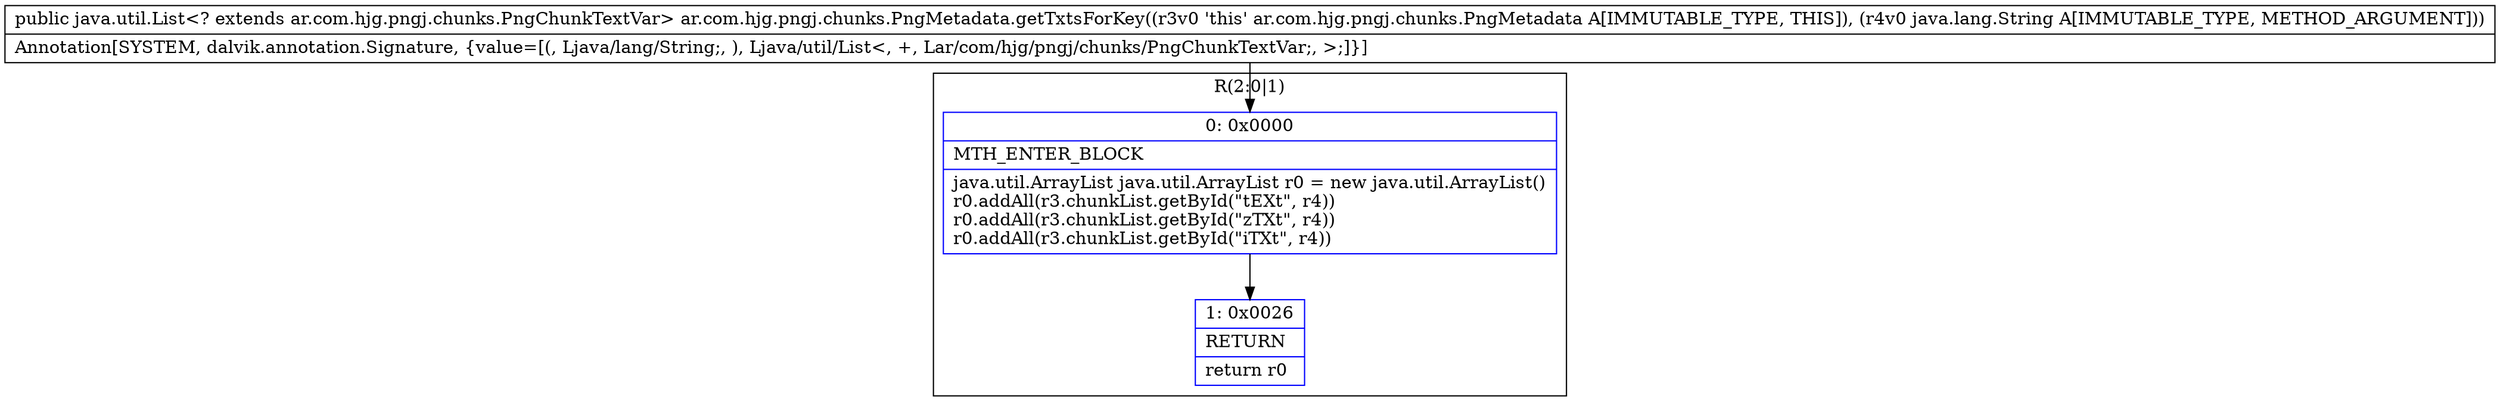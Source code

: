digraph "CFG forar.com.hjg.pngj.chunks.PngMetadata.getTxtsForKey(Ljava\/lang\/String;)Ljava\/util\/List;" {
subgraph cluster_Region_1311751080 {
label = "R(2:0|1)";
node [shape=record,color=blue];
Node_0 [shape=record,label="{0\:\ 0x0000|MTH_ENTER_BLOCK\l|java.util.ArrayList java.util.ArrayList r0 = new java.util.ArrayList()\lr0.addAll(r3.chunkList.getById(\"tEXt\", r4))\lr0.addAll(r3.chunkList.getById(\"zTXt\", r4))\lr0.addAll(r3.chunkList.getById(\"iTXt\", r4))\l}"];
Node_1 [shape=record,label="{1\:\ 0x0026|RETURN\l|return r0\l}"];
}
MethodNode[shape=record,label="{public java.util.List\<? extends ar.com.hjg.pngj.chunks.PngChunkTextVar\> ar.com.hjg.pngj.chunks.PngMetadata.getTxtsForKey((r3v0 'this' ar.com.hjg.pngj.chunks.PngMetadata A[IMMUTABLE_TYPE, THIS]), (r4v0 java.lang.String A[IMMUTABLE_TYPE, METHOD_ARGUMENT]))  | Annotation[SYSTEM, dalvik.annotation.Signature, \{value=[(, Ljava\/lang\/String;, ), Ljava\/util\/List\<, +, Lar\/com\/hjg\/pngj\/chunks\/PngChunkTextVar;, \>;]\}]\l}"];
MethodNode -> Node_0;
Node_0 -> Node_1;
}

